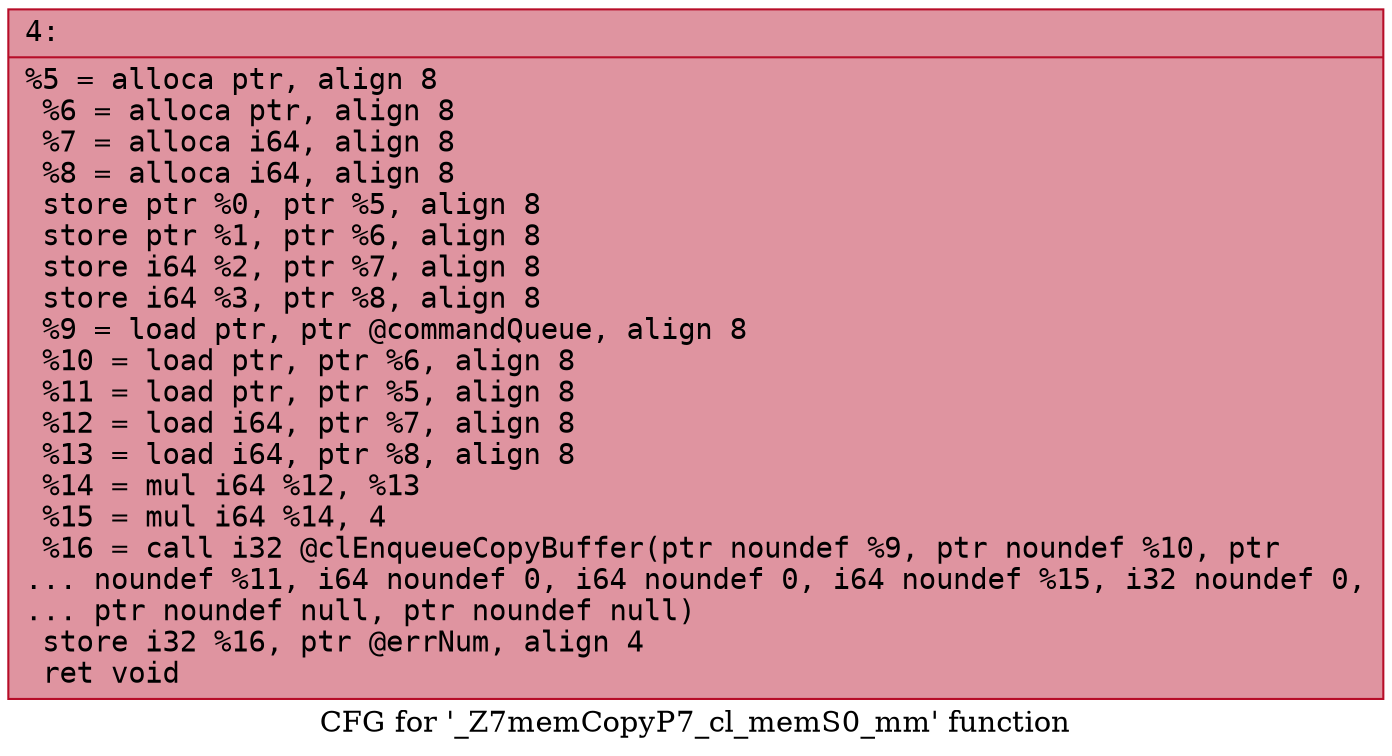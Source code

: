 digraph "CFG for '_Z7memCopyP7_cl_memS0_mm' function" {
	label="CFG for '_Z7memCopyP7_cl_memS0_mm' function";

	Node0x600000630320 [shape=record,color="#b70d28ff", style=filled, fillcolor="#b70d2870" fontname="Courier",label="{4:\l|  %5 = alloca ptr, align 8\l  %6 = alloca ptr, align 8\l  %7 = alloca i64, align 8\l  %8 = alloca i64, align 8\l  store ptr %0, ptr %5, align 8\l  store ptr %1, ptr %6, align 8\l  store i64 %2, ptr %7, align 8\l  store i64 %3, ptr %8, align 8\l  %9 = load ptr, ptr @commandQueue, align 8\l  %10 = load ptr, ptr %6, align 8\l  %11 = load ptr, ptr %5, align 8\l  %12 = load i64, ptr %7, align 8\l  %13 = load i64, ptr %8, align 8\l  %14 = mul i64 %12, %13\l  %15 = mul i64 %14, 4\l  %16 = call i32 @clEnqueueCopyBuffer(ptr noundef %9, ptr noundef %10, ptr\l... noundef %11, i64 noundef 0, i64 noundef 0, i64 noundef %15, i32 noundef 0,\l... ptr noundef null, ptr noundef null)\l  store i32 %16, ptr @errNum, align 4\l  ret void\l}"];
}
